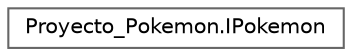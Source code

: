 digraph "Graphical Class Hierarchy"
{
 // INTERACTIVE_SVG=YES
 // LATEX_PDF_SIZE
  bgcolor="transparent";
  edge [fontname=Helvetica,fontsize=10,labelfontname=Helvetica,labelfontsize=10];
  node [fontname=Helvetica,fontsize=10,shape=box,height=0.2,width=0.4];
  rankdir="LR";
  Node0 [id="Node000000",label="Proyecto_Pokemon.IPokemon",height=0.2,width=0.4,color="grey40", fillcolor="white", style="filled",URL="$interfaceProyecto__Pokemon_1_1IPokemon.html",tooltip="interfaz que define las operaciones para los pokemons"];
}

